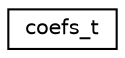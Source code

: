 digraph "Graphical Class Hierarchy"
{
  edge [fontname="Helvetica",fontsize="10",labelfontname="Helvetica",labelfontsize="10"];
  node [fontname="Helvetica",fontsize="10",shape=record];
  rankdir="LR";
  Node1 [label="coefs_t",height=0.2,width=0.4,color="black", fillcolor="white", style="filled",URL="$structcoefs__t.html"];
}
